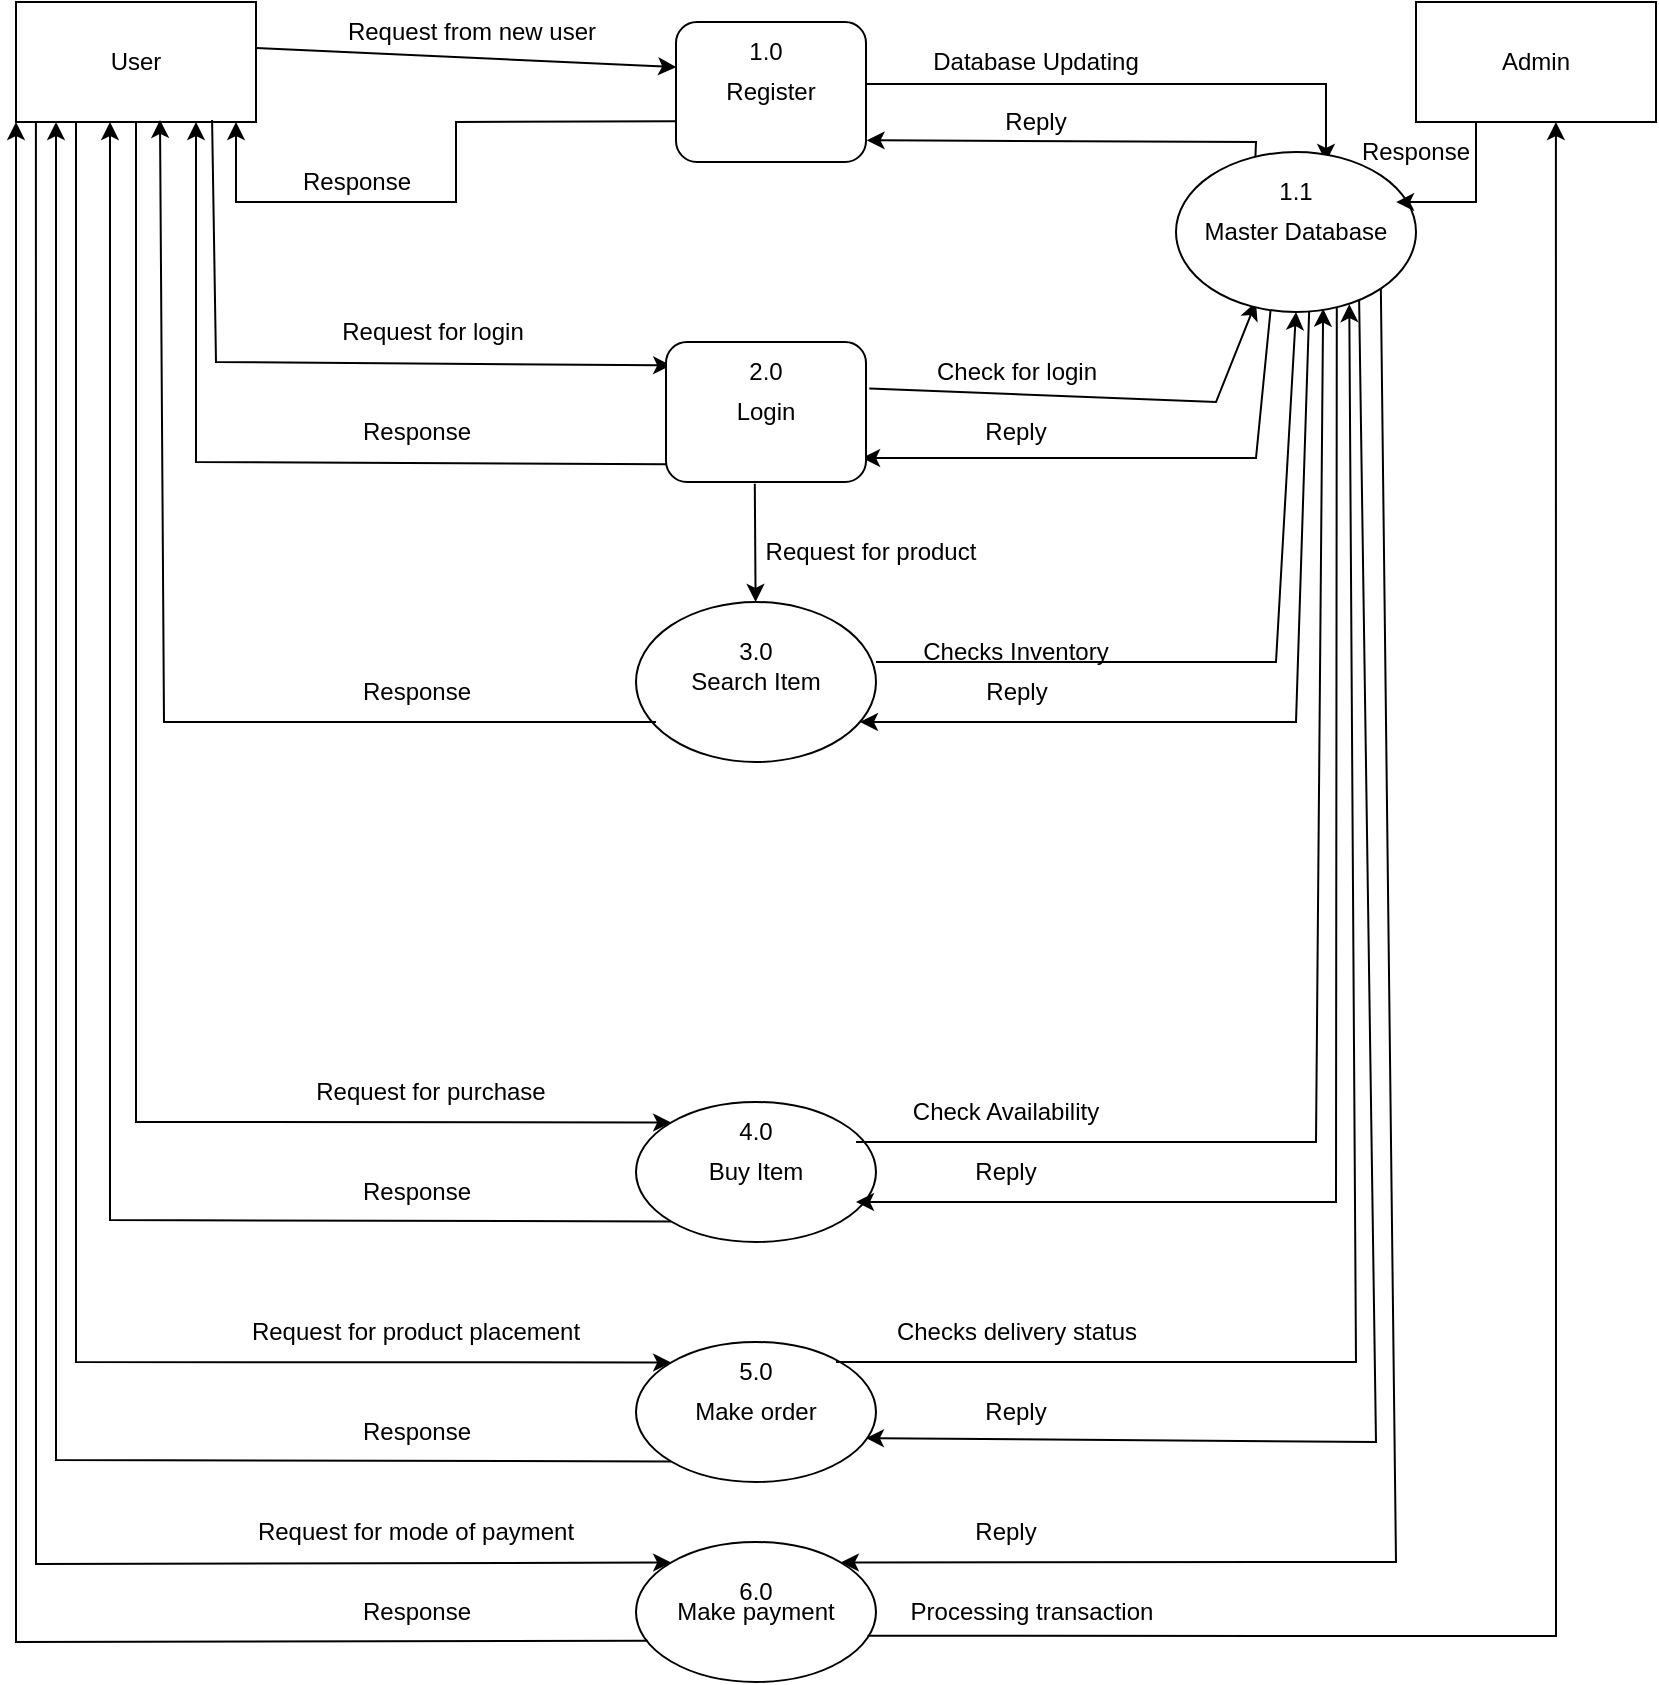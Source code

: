 <mxfile version="20.3.3" type="github">
  <diagram id="cFuq2VKFqmvYZXcAtIZL" name="Page-1">
    <mxGraphModel dx="943" dy="534" grid="1" gridSize="10" guides="1" tooltips="1" connect="1" arrows="1" fold="1" page="1" pageScale="1" pageWidth="850" pageHeight="1100" math="0" shadow="0">
      <root>
        <mxCell id="0" />
        <mxCell id="1" parent="0" />
        <mxCell id="XkizW6P0wvmyEOtwmoHi-20" value="User" style="whiteSpace=wrap;html=1;" parent="1" vertex="1">
          <mxGeometry x="20" y="20" width="120" height="60" as="geometry" />
        </mxCell>
        <mxCell id="XkizW6P0wvmyEOtwmoHi-24" value="Search Item" style="ellipse;whiteSpace=wrap;html=1;" parent="1" vertex="1">
          <mxGeometry x="330" y="320" width="120" height="80" as="geometry" />
        </mxCell>
        <mxCell id="XkizW6P0wvmyEOtwmoHi-28" value="Buy Item" style="ellipse;whiteSpace=wrap;html=1;" parent="1" vertex="1">
          <mxGeometry x="330" y="570" width="120" height="70" as="geometry" />
        </mxCell>
        <mxCell id="XkizW6P0wvmyEOtwmoHi-30" value="2.0" style="text;html=1;strokeColor=none;fillColor=none;align=center;verticalAlign=middle;whiteSpace=wrap;rounded=0;" parent="1" vertex="1">
          <mxGeometry x="360" y="200" width="60" height="30" as="geometry" />
        </mxCell>
        <mxCell id="XkizW6P0wvmyEOtwmoHi-31" value="3.0&lt;br&gt;" style="text;html=1;strokeColor=none;fillColor=none;align=center;verticalAlign=middle;whiteSpace=wrap;rounded=0;" parent="1" vertex="1">
          <mxGeometry x="360" y="330" width="60" height="30" as="geometry" />
        </mxCell>
        <mxCell id="XkizW6P0wvmyEOtwmoHi-33" value="" style="endArrow=classic;html=1;rounded=0;exitX=1;exitY=0.383;exitDx=0;exitDy=0;exitPerimeter=0;entryX=0.001;entryY=0.322;entryDx=0;entryDy=0;entryPerimeter=0;" parent="1" source="XkizW6P0wvmyEOtwmoHi-20" target="CCdd0wh9qs92P0wzlKet-2" edge="1">
          <mxGeometry width="50" height="50" relative="1" as="geometry">
            <mxPoint x="380" y="210" as="sourcePoint" />
            <mxPoint x="347.574" y="51.716" as="targetPoint" />
          </mxGeometry>
        </mxCell>
        <mxCell id="XkizW6P0wvmyEOtwmoHi-34" value="Request for login" style="text;html=1;align=center;verticalAlign=middle;resizable=0;points=[];autosize=1;strokeColor=none;fillColor=none;" parent="1" vertex="1">
          <mxGeometry x="172.5" y="170" width="110" height="30" as="geometry" />
        </mxCell>
        <mxCell id="XkizW6P0wvmyEOtwmoHi-35" value="" style="endArrow=classic;html=1;rounded=0;exitX=-0.005;exitY=0.709;exitDx=0;exitDy=0;exitPerimeter=0;" parent="1" source="CCdd0wh9qs92P0wzlKet-2" edge="1">
          <mxGeometry width="50" height="50" relative="1" as="geometry">
            <mxPoint x="330.0" y="80" as="sourcePoint" />
            <mxPoint x="130" y="80" as="targetPoint" />
            <Array as="points">
              <mxPoint x="240" y="80" />
              <mxPoint x="240" y="120" />
              <mxPoint x="130" y="120" />
            </Array>
          </mxGeometry>
        </mxCell>
        <mxCell id="XkizW6P0wvmyEOtwmoHi-36" value="Response" style="text;html=1;align=center;verticalAlign=middle;resizable=0;points=[];autosize=1;strokeColor=none;fillColor=none;" parent="1" vertex="1">
          <mxGeometry x="180" y="350" width="80" height="30" as="geometry" />
        </mxCell>
        <mxCell id="XkizW6P0wvmyEOtwmoHi-37" value="" style="endArrow=classic;html=1;rounded=0;exitX=0.958;exitY=0.263;exitDx=0;exitDy=0;exitPerimeter=0;entryX=0.75;entryY=0;entryDx=0;entryDy=0;" parent="1" target="XkizW6P0wvmyEOtwmoHi-98" edge="1">
          <mxGeometry width="50" height="50" relative="1" as="geometry">
            <mxPoint x="444.96" y="61.04" as="sourcePoint" />
            <mxPoint x="600" y="60" as="targetPoint" />
            <Array as="points">
              <mxPoint x="675" y="61" />
            </Array>
          </mxGeometry>
        </mxCell>
        <mxCell id="XkizW6P0wvmyEOtwmoHi-38" value="Check for login" style="text;html=1;align=center;verticalAlign=middle;resizable=0;points=[];autosize=1;strokeColor=none;fillColor=none;" parent="1" vertex="1">
          <mxGeometry x="470" y="190" width="100" height="30" as="geometry" />
        </mxCell>
        <mxCell id="XkizW6P0wvmyEOtwmoHi-39" value="" style="endArrow=classic;html=1;rounded=0;entryX=1.003;entryY=0.845;entryDx=0;entryDy=0;entryPerimeter=0;exitX=0.162;exitY=-0.097;exitDx=0;exitDy=0;exitPerimeter=0;" parent="1" source="XkizW6P0wvmyEOtwmoHi-98" target="CCdd0wh9qs92P0wzlKet-2" edge="1">
          <mxGeometry width="50" height="50" relative="1" as="geometry">
            <mxPoint x="600" y="90" as="sourcePoint" />
            <mxPoint x="449.04" y="89.04" as="targetPoint" />
            <Array as="points">
              <mxPoint x="640" y="90" />
            </Array>
          </mxGeometry>
        </mxCell>
        <mxCell id="XkizW6P0wvmyEOtwmoHi-40" value="Reply" style="text;html=1;align=center;verticalAlign=middle;resizable=0;points=[];autosize=1;strokeColor=none;fillColor=none;" parent="1" vertex="1">
          <mxGeometry x="495" y="350" width="50" height="30" as="geometry" />
        </mxCell>
        <mxCell id="XkizW6P0wvmyEOtwmoHi-43" value="" style="endArrow=classic;html=1;rounded=0;exitX=0.972;exitY=0.29;exitDx=0;exitDy=0;exitPerimeter=0;entryX=0.333;entryY=0.938;entryDx=0;entryDy=0;entryPerimeter=0;" parent="1" edge="1" target="XkizW6P0wvmyEOtwmoHi-97">
          <mxGeometry width="50" height="50" relative="1" as="geometry">
            <mxPoint x="446.64" y="213.2" as="sourcePoint" />
            <mxPoint x="790" y="213" as="targetPoint" />
            <Array as="points">
              <mxPoint x="620" y="220" />
            </Array>
          </mxGeometry>
        </mxCell>
        <mxCell id="XkizW6P0wvmyEOtwmoHi-44" value="" style="endArrow=classic;html=1;rounded=0;entryX=0.942;entryY=0.725;entryDx=0;entryDy=0;entryPerimeter=0;exitX=0.394;exitY=0.988;exitDx=0;exitDy=0;exitPerimeter=0;" parent="1" source="XkizW6P0wvmyEOtwmoHi-97" edge="1">
          <mxGeometry width="50" height="50" relative="1" as="geometry">
            <mxPoint x="600" y="250" as="sourcePoint" />
            <mxPoint x="443.04" y="248.0" as="targetPoint" />
            <Array as="points">
              <mxPoint x="640" y="248" />
            </Array>
          </mxGeometry>
        </mxCell>
        <mxCell id="XkizW6P0wvmyEOtwmoHi-45" value="" style="endArrow=classic;html=1;rounded=0;entryX=0.5;entryY=1;entryDx=0;entryDy=0;" parent="1" edge="1" target="XkizW6P0wvmyEOtwmoHi-97">
          <mxGeometry width="50" height="50" relative="1" as="geometry">
            <mxPoint x="450" y="350" as="sourcePoint" />
            <mxPoint x="660" y="180" as="targetPoint" />
            <Array as="points">
              <mxPoint x="650" y="350" />
            </Array>
          </mxGeometry>
        </mxCell>
        <mxCell id="XkizW6P0wvmyEOtwmoHi-46" value="" style="endArrow=classic;html=1;rounded=0;entryX=0.933;entryY=0.75;entryDx=0;entryDy=0;entryPerimeter=0;exitX=0.555;exitY=0.987;exitDx=0;exitDy=0;exitPerimeter=0;" parent="1" source="XkizW6P0wvmyEOtwmoHi-97" target="XkizW6P0wvmyEOtwmoHi-24" edge="1">
          <mxGeometry width="50" height="50" relative="1" as="geometry">
            <mxPoint x="600" y="380" as="sourcePoint" />
            <mxPoint x="430" y="320" as="targetPoint" />
            <Array as="points">
              <mxPoint x="660" y="380" />
            </Array>
          </mxGeometry>
        </mxCell>
        <mxCell id="XkizW6P0wvmyEOtwmoHi-49" value="" style="endArrow=classic;html=1;rounded=0;exitX=0.917;exitY=0.286;exitDx=0;exitDy=0;exitPerimeter=0;entryX=0.613;entryY=0.979;entryDx=0;entryDy=0;entryPerimeter=0;" parent="1" source="XkizW6P0wvmyEOtwmoHi-28" edge="1" target="XkizW6P0wvmyEOtwmoHi-97">
          <mxGeometry width="50" height="50" relative="1" as="geometry">
            <mxPoint x="380" y="460" as="sourcePoint" />
            <mxPoint x="670" y="320" as="targetPoint" />
            <Array as="points">
              <mxPoint x="670" y="590" />
            </Array>
          </mxGeometry>
        </mxCell>
        <mxCell id="XkizW6P0wvmyEOtwmoHi-50" value="" style="endArrow=classic;html=1;rounded=0;exitX=0.67;exitY=0.965;exitDx=0;exitDy=0;exitPerimeter=0;" parent="1" source="XkizW6P0wvmyEOtwmoHi-97" edge="1">
          <mxGeometry width="50" height="50" relative="1" as="geometry">
            <mxPoint x="690" y="260" as="sourcePoint" />
            <mxPoint x="440" y="620" as="targetPoint" />
            <Array as="points">
              <mxPoint x="680" y="620" />
            </Array>
          </mxGeometry>
        </mxCell>
        <mxCell id="XkizW6P0wvmyEOtwmoHi-56" value="" style="endArrow=classic;html=1;rounded=0;exitX=0.817;exitY=0.983;exitDx=0;exitDy=0;exitPerimeter=0;entryX=0;entryY=0;entryDx=0;entryDy=0;" parent="1" source="XkizW6P0wvmyEOtwmoHi-20" edge="1">
          <mxGeometry width="50" height="50" relative="1" as="geometry">
            <mxPoint x="380" y="250" as="sourcePoint" />
            <mxPoint x="347.574" y="201.716" as="targetPoint" />
            <Array as="points">
              <mxPoint x="120" y="200" />
            </Array>
          </mxGeometry>
        </mxCell>
        <mxCell id="XkizW6P0wvmyEOtwmoHi-58" value="" style="endArrow=classic;html=1;rounded=0;entryX=0.75;entryY=1;entryDx=0;entryDy=0;exitX=0.003;exitY=0.873;exitDx=0;exitDy=0;exitPerimeter=0;" parent="1" source="CCdd0wh9qs92P0wzlKet-4" target="XkizW6P0wvmyEOtwmoHi-20" edge="1">
          <mxGeometry width="50" height="50" relative="1" as="geometry">
            <mxPoint x="338.04" y="252" as="sourcePoint" />
            <mxPoint x="320" y="340" as="targetPoint" />
            <Array as="points">
              <mxPoint x="110" y="250" />
            </Array>
          </mxGeometry>
        </mxCell>
        <mxCell id="XkizW6P0wvmyEOtwmoHi-59" value="Make order" style="ellipse;whiteSpace=wrap;html=1;" parent="1" vertex="1">
          <mxGeometry x="330" y="690" width="120" height="70" as="geometry" />
        </mxCell>
        <mxCell id="XkizW6P0wvmyEOtwmoHi-60" value="Make payment" style="ellipse;whiteSpace=wrap;html=1;" parent="1" vertex="1">
          <mxGeometry x="330" y="790" width="120" height="70" as="geometry" />
        </mxCell>
        <mxCell id="XkizW6P0wvmyEOtwmoHi-61" value="" style="endArrow=classic;html=1;rounded=0;entryX=0.722;entryY=0.951;entryDx=0;entryDy=0;entryPerimeter=0;" parent="1" edge="1" target="XkizW6P0wvmyEOtwmoHi-97">
          <mxGeometry width="50" height="50" relative="1" as="geometry">
            <mxPoint x="430" y="700" as="sourcePoint" />
            <mxPoint x="690" y="180" as="targetPoint" />
            <Array as="points">
              <mxPoint x="690" y="700" />
            </Array>
          </mxGeometry>
        </mxCell>
        <mxCell id="XkizW6P0wvmyEOtwmoHi-62" value="" style="endArrow=classic;html=1;rounded=0;entryX=0.958;entryY=0.686;entryDx=0;entryDy=0;entryPerimeter=0;exitX=0.763;exitY=0.917;exitDx=0;exitDy=0;exitPerimeter=0;" parent="1" source="XkizW6P0wvmyEOtwmoHi-97" target="XkizW6P0wvmyEOtwmoHi-59" edge="1">
          <mxGeometry width="50" height="50" relative="1" as="geometry">
            <mxPoint x="710" y="440" as="sourcePoint" />
            <mxPoint x="430" y="650" as="targetPoint" />
            <Array as="points">
              <mxPoint x="700" y="740" />
            </Array>
          </mxGeometry>
        </mxCell>
        <mxCell id="XkizW6P0wvmyEOtwmoHi-63" value="4.0" style="text;html=1;strokeColor=none;fillColor=none;align=center;verticalAlign=middle;whiteSpace=wrap;rounded=0;" parent="1" vertex="1">
          <mxGeometry x="360" y="570" width="60" height="30" as="geometry" />
        </mxCell>
        <mxCell id="XkizW6P0wvmyEOtwmoHi-64" value="5.0" style="text;html=1;strokeColor=none;fillColor=none;align=center;verticalAlign=middle;whiteSpace=wrap;rounded=0;" parent="1" vertex="1">
          <mxGeometry x="360" y="690" width="60" height="30" as="geometry" />
        </mxCell>
        <mxCell id="XkizW6P0wvmyEOtwmoHi-65" value="6.0" style="text;html=1;strokeColor=none;fillColor=none;align=center;verticalAlign=middle;whiteSpace=wrap;rounded=0;" parent="1" vertex="1">
          <mxGeometry x="360" y="800" width="60" height="30" as="geometry" />
        </mxCell>
        <mxCell id="XkizW6P0wvmyEOtwmoHi-67" value="" style="endArrow=classic;html=1;rounded=0;entryX=1;entryY=0;entryDx=0;entryDy=0;exitX=1;exitY=1;exitDx=0;exitDy=0;" parent="1" source="XkizW6P0wvmyEOtwmoHi-97" target="XkizW6P0wvmyEOtwmoHi-60" edge="1">
          <mxGeometry width="50" height="50" relative="1" as="geometry">
            <mxPoint x="730" y="300" as="sourcePoint" />
            <mxPoint x="430" y="760" as="targetPoint" />
            <Array as="points">
              <mxPoint x="710" y="800" />
            </Array>
          </mxGeometry>
        </mxCell>
        <mxCell id="XkizW6P0wvmyEOtwmoHi-68" value="" style="endArrow=classic;html=1;rounded=0;entryX=0.6;entryY=0.983;entryDx=0;entryDy=0;entryPerimeter=0;" parent="1" target="XkizW6P0wvmyEOtwmoHi-20" edge="1">
          <mxGeometry width="50" height="50" relative="1" as="geometry">
            <mxPoint x="340" y="380" as="sourcePoint" />
            <mxPoint x="430" y="210" as="targetPoint" />
            <Array as="points">
              <mxPoint x="94" y="380" />
            </Array>
          </mxGeometry>
        </mxCell>
        <mxCell id="XkizW6P0wvmyEOtwmoHi-69" value="" style="endArrow=classic;html=1;rounded=0;entryX=0;entryY=0;entryDx=0;entryDy=0;exitX=0.5;exitY=1;exitDx=0;exitDy=0;" parent="1" source="XkizW6P0wvmyEOtwmoHi-20" target="XkizW6P0wvmyEOtwmoHi-28" edge="1">
          <mxGeometry width="50" height="50" relative="1" as="geometry">
            <mxPoint x="380" y="410" as="sourcePoint" />
            <mxPoint x="430" y="360" as="targetPoint" />
            <Array as="points">
              <mxPoint x="80" y="580" />
            </Array>
          </mxGeometry>
        </mxCell>
        <mxCell id="XkizW6P0wvmyEOtwmoHi-70" value="" style="endArrow=classic;html=1;rounded=0;exitX=0;exitY=1;exitDx=0;exitDy=0;" parent="1" source="XkizW6P0wvmyEOtwmoHi-28" edge="1">
          <mxGeometry width="50" height="50" relative="1" as="geometry">
            <mxPoint x="380" y="410" as="sourcePoint" />
            <mxPoint x="67" y="80" as="targetPoint" />
            <Array as="points">
              <mxPoint x="67" y="629" />
            </Array>
          </mxGeometry>
        </mxCell>
        <mxCell id="XkizW6P0wvmyEOtwmoHi-71" value="" style="endArrow=classic;html=1;rounded=0;entryX=0;entryY=0;entryDx=0;entryDy=0;exitX=0.25;exitY=1;exitDx=0;exitDy=0;" parent="1" source="XkizW6P0wvmyEOtwmoHi-20" target="XkizW6P0wvmyEOtwmoHi-59" edge="1">
          <mxGeometry width="50" height="50" relative="1" as="geometry">
            <mxPoint x="380" y="620" as="sourcePoint" />
            <mxPoint x="430" y="570" as="targetPoint" />
            <Array as="points">
              <mxPoint x="50" y="700" />
            </Array>
          </mxGeometry>
        </mxCell>
        <mxCell id="XkizW6P0wvmyEOtwmoHi-72" value="" style="endArrow=classic;html=1;rounded=0;exitX=0;exitY=1;exitDx=0;exitDy=0;" parent="1" source="XkizW6P0wvmyEOtwmoHi-59" edge="1">
          <mxGeometry width="50" height="50" relative="1" as="geometry">
            <mxPoint x="380" y="620" as="sourcePoint" />
            <mxPoint x="40" y="80" as="targetPoint" />
            <Array as="points">
              <mxPoint x="40" y="749" />
            </Array>
          </mxGeometry>
        </mxCell>
        <mxCell id="XkizW6P0wvmyEOtwmoHi-73" value="" style="endArrow=classic;html=1;rounded=0;entryX=0;entryY=0;entryDx=0;entryDy=0;exitX=0.083;exitY=1;exitDx=0;exitDy=0;exitPerimeter=0;" parent="1" source="XkizW6P0wvmyEOtwmoHi-20" target="XkizW6P0wvmyEOtwmoHi-60" edge="1">
          <mxGeometry width="50" height="50" relative="1" as="geometry">
            <mxPoint x="20" y="230" as="sourcePoint" />
            <mxPoint x="430" y="710" as="targetPoint" />
            <Array as="points">
              <mxPoint x="30" y="801" />
            </Array>
          </mxGeometry>
        </mxCell>
        <mxCell id="XkizW6P0wvmyEOtwmoHi-74" value="" style="endArrow=classic;html=1;rounded=0;exitX=0.049;exitY=0.705;exitDx=0;exitDy=0;exitPerimeter=0;entryX=0;entryY=1;entryDx=0;entryDy=0;" parent="1" source="XkizW6P0wvmyEOtwmoHi-60" target="XkizW6P0wvmyEOtwmoHi-20" edge="1">
          <mxGeometry width="50" height="50" relative="1" as="geometry">
            <mxPoint x="380" y="910" as="sourcePoint" />
            <mxPoint x="110" y="290" as="targetPoint" />
            <Array as="points">
              <mxPoint x="20" y="840" />
            </Array>
          </mxGeometry>
        </mxCell>
        <mxCell id="XkizW6P0wvmyEOtwmoHi-75" value="Request for product" style="text;html=1;strokeColor=none;fillColor=none;align=center;verticalAlign=middle;whiteSpace=wrap;rounded=0;" parent="1" vertex="1">
          <mxGeometry x="390" y="280" width="115" height="30" as="geometry" />
        </mxCell>
        <mxCell id="XkizW6P0wvmyEOtwmoHi-76" value="Checks Inventory" style="text;html=1;strokeColor=none;fillColor=none;align=center;verticalAlign=middle;whiteSpace=wrap;rounded=0;" parent="1" vertex="1">
          <mxGeometry x="470" y="330" width="100" height="30" as="geometry" />
        </mxCell>
        <mxCell id="XkizW6P0wvmyEOtwmoHi-77" value="Reply" style="text;html=1;strokeColor=none;fillColor=none;align=center;verticalAlign=middle;whiteSpace=wrap;rounded=0;" parent="1" vertex="1">
          <mxGeometry x="500" y="65" width="60" height="30" as="geometry" />
        </mxCell>
        <mxCell id="XkizW6P0wvmyEOtwmoHi-78" value="Response" style="text;html=1;align=center;verticalAlign=middle;resizable=0;points=[];autosize=1;strokeColor=none;fillColor=none;" parent="1" vertex="1">
          <mxGeometry x="180" y="220" width="80" height="30" as="geometry" />
        </mxCell>
        <mxCell id="XkizW6P0wvmyEOtwmoHi-79" value="Response" style="text;html=1;align=center;verticalAlign=middle;resizable=0;points=[];autosize=1;strokeColor=none;fillColor=none;" parent="1" vertex="1">
          <mxGeometry x="180" y="600" width="80" height="30" as="geometry" />
        </mxCell>
        <mxCell id="XkizW6P0wvmyEOtwmoHi-80" value="Response" style="text;html=1;align=center;verticalAlign=middle;resizable=0;points=[];autosize=1;strokeColor=none;fillColor=none;" parent="1" vertex="1">
          <mxGeometry x="180" y="720" width="80" height="30" as="geometry" />
        </mxCell>
        <mxCell id="XkizW6P0wvmyEOtwmoHi-81" value="Response" style="text;html=1;align=center;verticalAlign=middle;resizable=0;points=[];autosize=1;strokeColor=none;fillColor=none;" parent="1" vertex="1">
          <mxGeometry x="180" y="810" width="80" height="30" as="geometry" />
        </mxCell>
        <mxCell id="XkizW6P0wvmyEOtwmoHi-82" value="Response" style="text;html=1;align=center;verticalAlign=middle;resizable=0;points=[];autosize=1;strokeColor=none;fillColor=none;" parent="1" vertex="1">
          <mxGeometry x="150" y="95" width="80" height="30" as="geometry" />
        </mxCell>
        <mxCell id="XkizW6P0wvmyEOtwmoHi-83" value="Reply" style="text;html=1;strokeColor=none;fillColor=none;align=center;verticalAlign=middle;whiteSpace=wrap;rounded=0;" parent="1" vertex="1">
          <mxGeometry x="490" y="220" width="60" height="30" as="geometry" />
        </mxCell>
        <mxCell id="XkizW6P0wvmyEOtwmoHi-84" value="Reply" style="text;html=1;strokeColor=none;fillColor=none;align=center;verticalAlign=middle;whiteSpace=wrap;rounded=0;" parent="1" vertex="1">
          <mxGeometry x="485" y="590" width="60" height="30" as="geometry" />
        </mxCell>
        <mxCell id="XkizW6P0wvmyEOtwmoHi-85" value="Reply" style="text;html=1;strokeColor=none;fillColor=none;align=center;verticalAlign=middle;whiteSpace=wrap;rounded=0;" parent="1" vertex="1">
          <mxGeometry x="490" y="710" width="60" height="30" as="geometry" />
        </mxCell>
        <mxCell id="XkizW6P0wvmyEOtwmoHi-86" value="Reply" style="text;html=1;strokeColor=none;fillColor=none;align=center;verticalAlign=middle;whiteSpace=wrap;rounded=0;" parent="1" vertex="1">
          <mxGeometry x="485" y="770" width="60" height="30" as="geometry" />
        </mxCell>
        <mxCell id="XkizW6P0wvmyEOtwmoHi-87" value="Request from new user" style="text;html=1;strokeColor=none;fillColor=none;align=center;verticalAlign=middle;whiteSpace=wrap;rounded=0;" parent="1" vertex="1">
          <mxGeometry x="172.5" y="20" width="150" height="30" as="geometry" />
        </mxCell>
        <mxCell id="XkizW6P0wvmyEOtwmoHi-88" value="Database Updating" style="text;html=1;strokeColor=none;fillColor=none;align=center;verticalAlign=middle;whiteSpace=wrap;rounded=0;" parent="1" vertex="1">
          <mxGeometry x="475" y="35" width="110" height="30" as="geometry" />
        </mxCell>
        <mxCell id="XkizW6P0wvmyEOtwmoHi-89" value="Check Availability" style="text;html=1;strokeColor=none;fillColor=none;align=center;verticalAlign=middle;whiteSpace=wrap;rounded=0;" parent="1" vertex="1">
          <mxGeometry x="465" y="560" width="100" height="30" as="geometry" />
        </mxCell>
        <mxCell id="XkizW6P0wvmyEOtwmoHi-90" value="Request for purchase" style="text;html=1;strokeColor=none;fillColor=none;align=center;verticalAlign=middle;whiteSpace=wrap;rounded=0;" parent="1" vertex="1">
          <mxGeometry x="165" y="550" width="125" height="30" as="geometry" />
        </mxCell>
        <mxCell id="XkizW6P0wvmyEOtwmoHi-91" value="Request for product placement" style="text;html=1;strokeColor=none;fillColor=none;align=center;verticalAlign=middle;whiteSpace=wrap;rounded=0;" parent="1" vertex="1">
          <mxGeometry x="135" y="670" width="170" height="30" as="geometry" />
        </mxCell>
        <mxCell id="XkizW6P0wvmyEOtwmoHi-92" value="Request for mode of payment" style="text;html=1;strokeColor=none;fillColor=none;align=center;verticalAlign=middle;whiteSpace=wrap;rounded=0;" parent="1" vertex="1">
          <mxGeometry x="130" y="770" width="180" height="30" as="geometry" />
        </mxCell>
        <mxCell id="XkizW6P0wvmyEOtwmoHi-93" value="Checks delivery status" style="text;html=1;strokeColor=none;fillColor=none;align=center;verticalAlign=middle;whiteSpace=wrap;rounded=0;" parent="1" vertex="1">
          <mxGeometry x="457.5" y="670" width="125" height="30" as="geometry" />
        </mxCell>
        <mxCell id="XkizW6P0wvmyEOtwmoHi-94" value="Processing transaction" style="text;html=1;strokeColor=none;fillColor=none;align=center;verticalAlign=middle;whiteSpace=wrap;rounded=0;" parent="1" vertex="1">
          <mxGeometry x="457.5" y="810" width="140" height="30" as="geometry" />
        </mxCell>
        <mxCell id="XkizW6P0wvmyEOtwmoHi-96" value="Admin" style="rounded=0;whiteSpace=wrap;html=1;" parent="1" vertex="1">
          <mxGeometry x="720" y="20" width="120" height="60" as="geometry" />
        </mxCell>
        <mxCell id="XkizW6P0wvmyEOtwmoHi-97" value="Master Database" style="ellipse;whiteSpace=wrap;html=1;" parent="1" vertex="1">
          <mxGeometry x="600" y="95" width="120" height="80" as="geometry" />
        </mxCell>
        <mxCell id="XkizW6P0wvmyEOtwmoHi-98" value="1.1" style="text;html=1;strokeColor=none;fillColor=none;align=center;verticalAlign=middle;whiteSpace=wrap;rounded=0;" parent="1" vertex="1">
          <mxGeometry x="630" y="100" width="60" height="30" as="geometry" />
        </mxCell>
        <mxCell id="XkizW6P0wvmyEOtwmoHi-99" value="" style="endArrow=classic;html=1;rounded=0;entryX=0.917;entryY=0.313;entryDx=0;entryDy=0;entryPerimeter=0;" parent="1" target="XkizW6P0wvmyEOtwmoHi-97" edge="1">
          <mxGeometry width="50" height="50" relative="1" as="geometry">
            <mxPoint x="750" y="80" as="sourcePoint" />
            <mxPoint x="720" y="120" as="targetPoint" />
            <Array as="points">
              <mxPoint x="750" y="120" />
            </Array>
          </mxGeometry>
        </mxCell>
        <mxCell id="XkizW6P0wvmyEOtwmoHi-100" value="Response" style="text;html=1;strokeColor=none;fillColor=none;align=center;verticalAlign=middle;whiteSpace=wrap;rounded=0;" parent="1" vertex="1">
          <mxGeometry x="690" y="80" width="60" height="30" as="geometry" />
        </mxCell>
        <mxCell id="XkizW6P0wvmyEOtwmoHi-101" value="" style="endArrow=classic;html=1;rounded=0;entryX=0.583;entryY=1;entryDx=0;entryDy=0;entryPerimeter=0;exitX=0.965;exitY=0.67;exitDx=0;exitDy=0;exitPerimeter=0;" parent="1" target="XkizW6P0wvmyEOtwmoHi-96" edge="1" source="XkizW6P0wvmyEOtwmoHi-60">
          <mxGeometry width="50" height="50" relative="1" as="geometry">
            <mxPoint x="780" y="800" as="sourcePoint" />
            <mxPoint x="610" y="170" as="targetPoint" />
            <Array as="points">
              <mxPoint x="790" y="837" />
            </Array>
          </mxGeometry>
        </mxCell>
        <mxCell id="CCdd0wh9qs92P0wzlKet-1" value="" style="endArrow=classic;html=1;rounded=0;exitX=0.444;exitY=1.013;exitDx=0;exitDy=0;exitPerimeter=0;" edge="1" parent="1" source="CCdd0wh9qs92P0wzlKet-4" target="XkizW6P0wvmyEOtwmoHi-24">
          <mxGeometry width="50" height="50" relative="1" as="geometry">
            <mxPoint x="390" y="270" as="sourcePoint" />
            <mxPoint x="460" y="270" as="targetPoint" />
          </mxGeometry>
        </mxCell>
        <mxCell id="CCdd0wh9qs92P0wzlKet-2" value="Register" style="rounded=1;whiteSpace=wrap;html=1;" vertex="1" parent="1">
          <mxGeometry x="350" y="30" width="95" height="70" as="geometry" />
        </mxCell>
        <mxCell id="CCdd0wh9qs92P0wzlKet-3" value="1.0" style="text;html=1;strokeColor=none;fillColor=none;align=center;verticalAlign=middle;whiteSpace=wrap;rounded=0;" vertex="1" parent="1">
          <mxGeometry x="365" y="30" width="60" height="30" as="geometry" />
        </mxCell>
        <mxCell id="CCdd0wh9qs92P0wzlKet-4" value="Login" style="rounded=1;whiteSpace=wrap;html=1;" vertex="1" parent="1">
          <mxGeometry x="345" y="190" width="100" height="70" as="geometry" />
        </mxCell>
        <mxCell id="CCdd0wh9qs92P0wzlKet-5" value="2.0" style="text;html=1;strokeColor=none;fillColor=none;align=center;verticalAlign=middle;whiteSpace=wrap;rounded=0;" vertex="1" parent="1">
          <mxGeometry x="365" y="190" width="60" height="30" as="geometry" />
        </mxCell>
      </root>
    </mxGraphModel>
  </diagram>
</mxfile>
